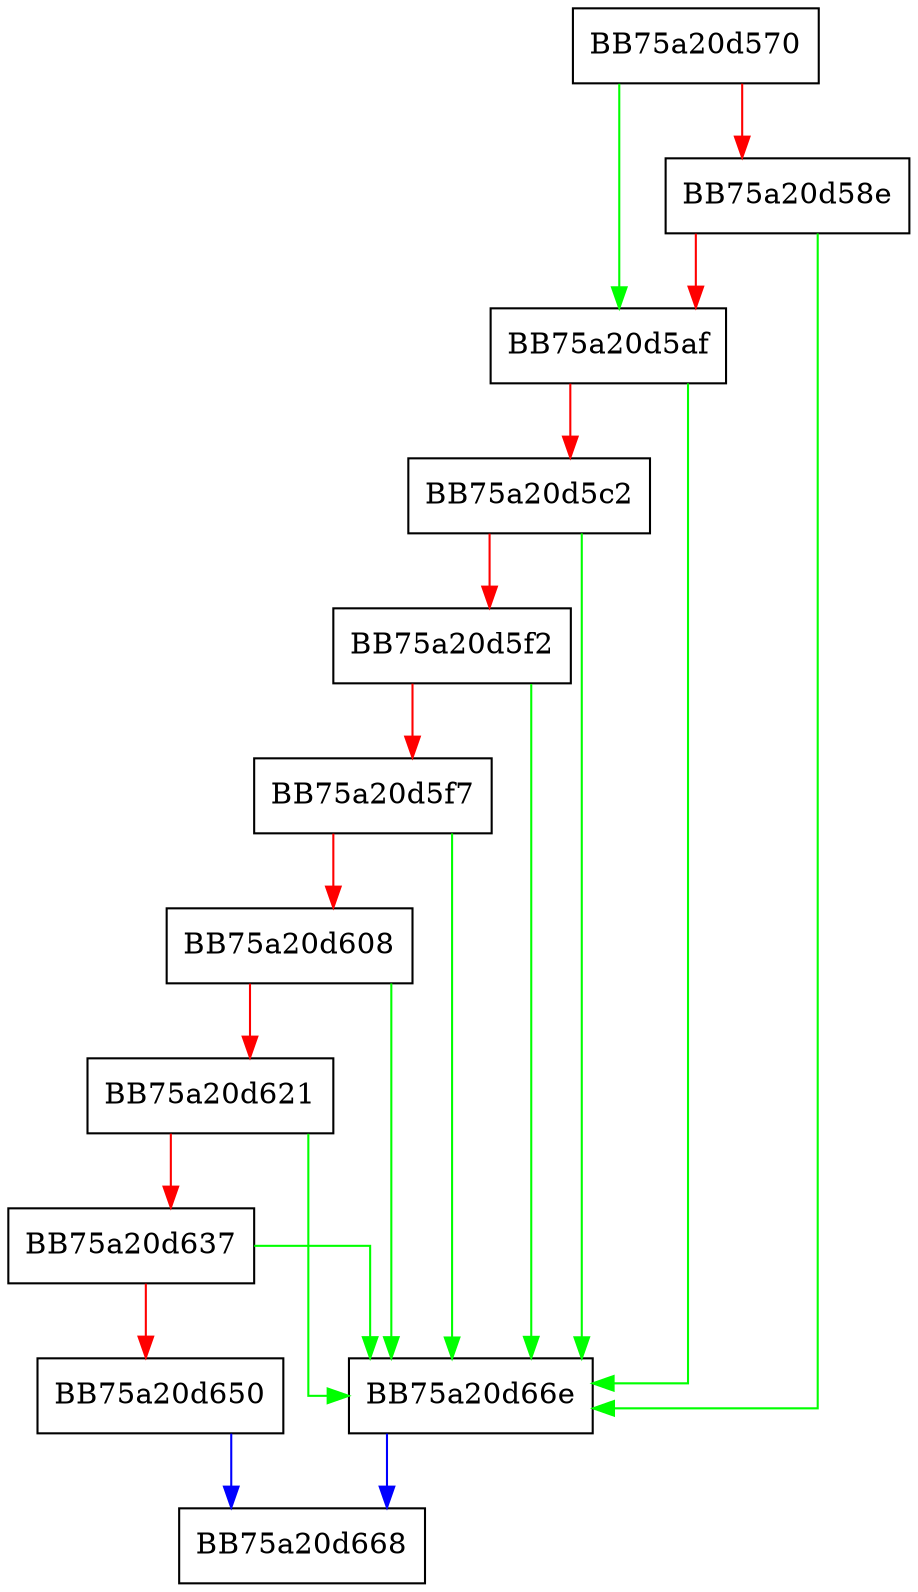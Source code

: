 digraph SouldSendAsimovBMLuaCall {
  node [shape="box"];
  graph [splines=ortho];
  BB75a20d570 -> BB75a20d5af [color="green"];
  BB75a20d570 -> BB75a20d58e [color="red"];
  BB75a20d58e -> BB75a20d66e [color="green"];
  BB75a20d58e -> BB75a20d5af [color="red"];
  BB75a20d5af -> BB75a20d66e [color="green"];
  BB75a20d5af -> BB75a20d5c2 [color="red"];
  BB75a20d5c2 -> BB75a20d66e [color="green"];
  BB75a20d5c2 -> BB75a20d5f2 [color="red"];
  BB75a20d5f2 -> BB75a20d66e [color="green"];
  BB75a20d5f2 -> BB75a20d5f7 [color="red"];
  BB75a20d5f7 -> BB75a20d66e [color="green"];
  BB75a20d5f7 -> BB75a20d608 [color="red"];
  BB75a20d608 -> BB75a20d66e [color="green"];
  BB75a20d608 -> BB75a20d621 [color="red"];
  BB75a20d621 -> BB75a20d66e [color="green"];
  BB75a20d621 -> BB75a20d637 [color="red"];
  BB75a20d637 -> BB75a20d66e [color="green"];
  BB75a20d637 -> BB75a20d650 [color="red"];
  BB75a20d650 -> BB75a20d668 [color="blue"];
  BB75a20d66e -> BB75a20d668 [color="blue"];
}